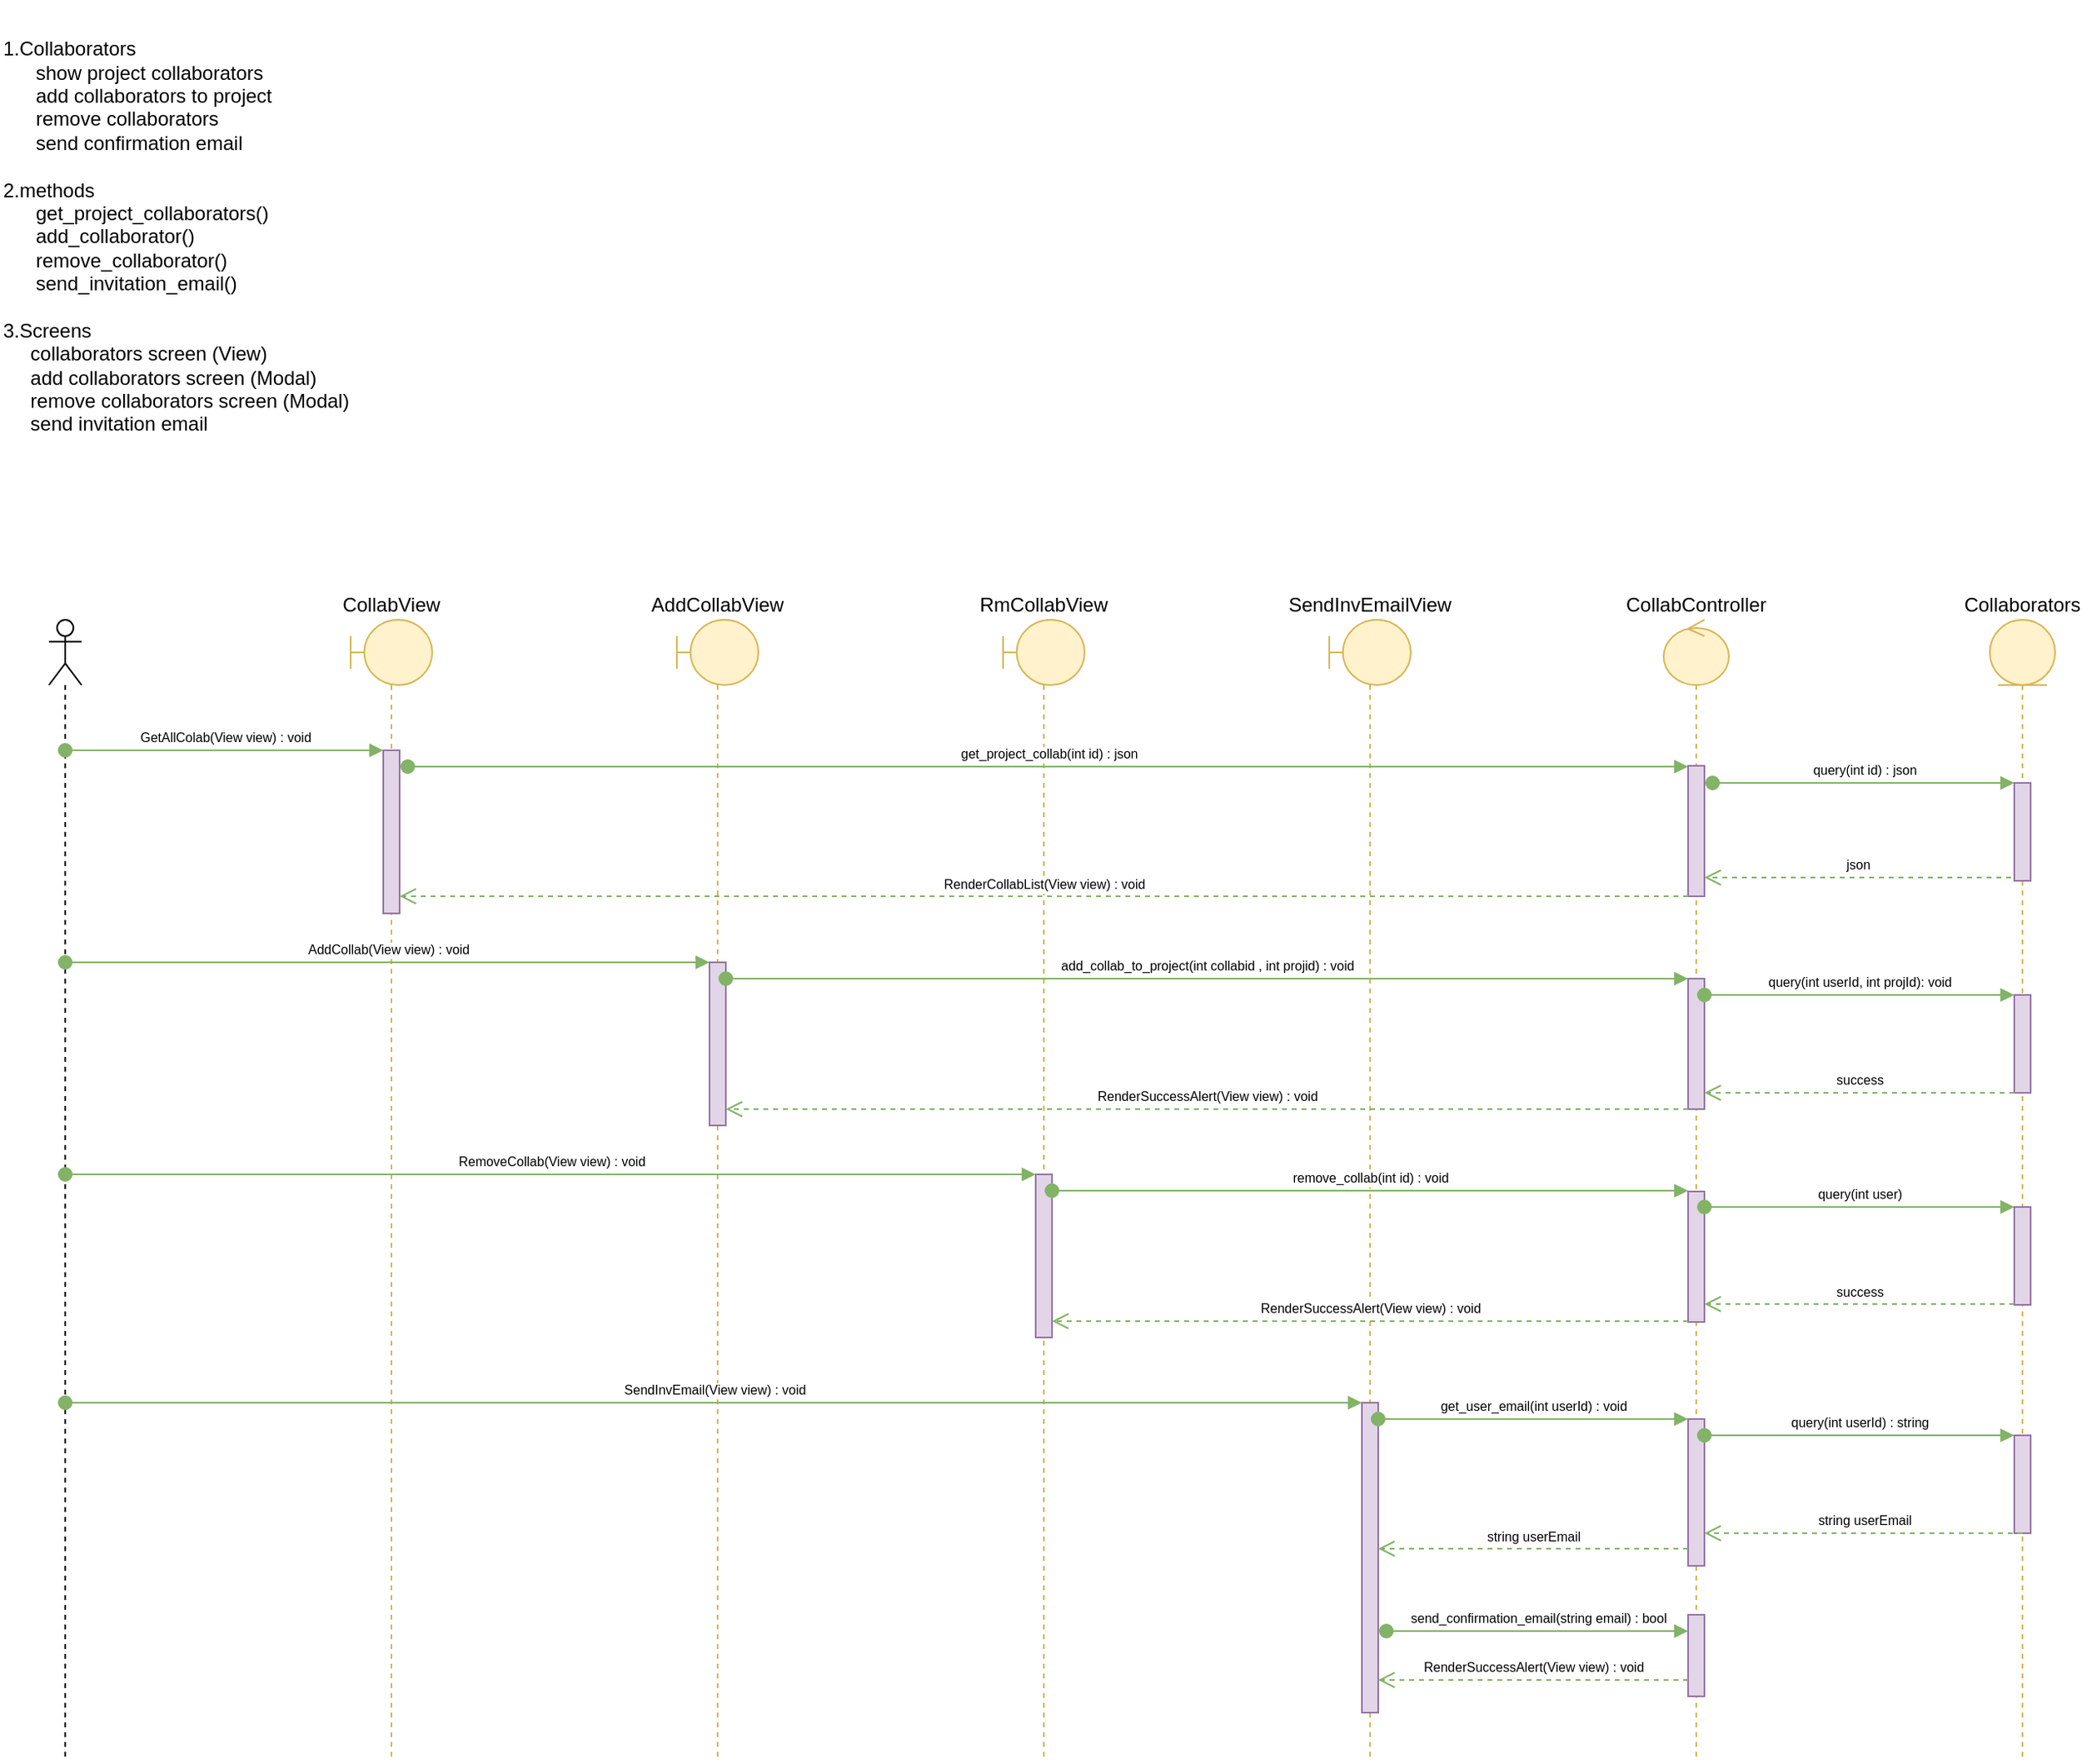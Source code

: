 <mxfile version="10.6.7" type="github"><diagram id="GHZ44tp6X7hKzsTofQmj" name="Page-1"><mxGraphModel dx="1683" dy="835" grid="1" gridSize="10" guides="1" tooltips="1" connect="1" arrows="1" fold="1" page="1" pageScale="1" pageWidth="850" pageHeight="1100" math="0" shadow="0"><root><mxCell id="0"/><mxCell id="1" parent="0"/><mxCell id="GCSjRSkXuxWU2JJScuMy-1" value="" style="shape=umlLifeline;participant=umlActor;perimeter=lifelinePerimeter;whiteSpace=wrap;html=1;container=1;collapsible=0;recursiveResize=0;verticalAlign=top;spacingTop=36;labelBackgroundColor=#ffffff;outlineConnect=0;size=40;" parent="1" vertex="1"><mxGeometry x="30" y="380" width="20" height="700" as="geometry"/></mxCell><mxCell id="GCSjRSkXuxWU2JJScuMy-2" value="&lt;div&gt;1.Collaborators&lt;/div&gt;&lt;div&gt;&amp;nbsp; &amp;nbsp; &amp;nbsp; show project collaborators&lt;/div&gt;&lt;div&gt;&amp;nbsp; &amp;nbsp; &amp;nbsp; add collaborators to project&lt;/div&gt;&lt;div&gt;&amp;nbsp; &amp;nbsp; &amp;nbsp; remove collaborators&lt;/div&gt;&lt;div&gt;&amp;nbsp; &amp;nbsp; &amp;nbsp; send confirmation email&lt;/div&gt;&lt;div&gt;&lt;br&gt;&lt;/div&gt;&lt;div&gt;2.methods&lt;/div&gt;&lt;div&gt;&amp;nbsp; &amp;nbsp; &amp;nbsp; get_project_collaborators()&lt;/div&gt;&lt;div&gt;&amp;nbsp; &amp;nbsp; &amp;nbsp; add_collaborator()&lt;/div&gt;&lt;div&gt;&amp;nbsp; &amp;nbsp; &amp;nbsp; remove_collaborator()&lt;/div&gt;&lt;div&gt;&amp;nbsp; &amp;nbsp; &amp;nbsp; send_invitation_email()&lt;/div&gt;&lt;div&gt;&lt;br&gt;&lt;/div&gt;&lt;div&gt;3.Screens&lt;/div&gt;&lt;div&gt;&amp;nbsp; &amp;nbsp; &amp;nbsp;collaborators screen (View)&lt;/div&gt;&lt;div&gt;&amp;nbsp; &amp;nbsp; &amp;nbsp;add collaborators screen (Modal)&lt;/div&gt;&lt;div&gt;&amp;nbsp; &amp;nbsp; &amp;nbsp;remove collaborators screen (Modal)&lt;/div&gt;&lt;div&gt;&amp;nbsp; &amp;nbsp; &amp;nbsp;send invitation email&lt;/div&gt;" style="text;html=1;strokeColor=none;fillColor=none;align=left;verticalAlign=middle;whiteSpace=wrap;rounded=0;" parent="1" vertex="1"><mxGeometry width="250" height="290" as="geometry"/></mxCell><mxCell id="GCSjRSkXuxWU2JJScuMy-3" value="CollabView" style="shape=umlLifeline;participant=umlBoundary;perimeter=lifelinePerimeter;whiteSpace=wrap;html=1;container=1;collapsible=0;recursiveResize=0;verticalAlign=bottom;spacingTop=36;labelBackgroundColor=#ffffff;outlineConnect=0;labelPosition=center;verticalLabelPosition=top;align=center;fillColor=#fff2cc;strokeColor=#d6b656;" parent="1" vertex="1"><mxGeometry x="215" y="380" width="50" height="700" as="geometry"/></mxCell><mxCell id="GCSjRSkXuxWU2JJScuMy-7" value="" style="html=1;points=[];perimeter=orthogonalPerimeter;align=left;fillColor=#e1d5e7;strokeColor=#9673a6;gradientColor=none;" parent="GCSjRSkXuxWU2JJScuMy-3" vertex="1"><mxGeometry x="20" y="80" width="10" height="100" as="geometry"/></mxCell><mxCell id="GCSjRSkXuxWU2JJScuMy-4" value="AddCollabView" style="shape=umlLifeline;participant=umlBoundary;perimeter=lifelinePerimeter;whiteSpace=wrap;html=1;container=1;collapsible=0;recursiveResize=0;verticalAlign=bottom;spacingTop=36;labelBackgroundColor=#ffffff;outlineConnect=0;labelPosition=center;verticalLabelPosition=top;align=center;fillColor=#fff2cc;strokeColor=#d6b656;" parent="1" vertex="1"><mxGeometry x="415" y="380" width="50" height="700" as="geometry"/></mxCell><mxCell id="GCSjRSkXuxWU2JJScuMy-19" value="" style="html=1;points=[];perimeter=orthogonalPerimeter;fontSize=8;align=left;fillColor=#e1d5e7;strokeColor=#9673a6;gradientColor=none;" parent="GCSjRSkXuxWU2JJScuMy-4" vertex="1"><mxGeometry x="20" y="210" width="10" height="100" as="geometry"/></mxCell><mxCell id="GCSjRSkXuxWU2JJScuMy-5" value="RmCollabView" style="shape=umlLifeline;participant=umlBoundary;perimeter=lifelinePerimeter;whiteSpace=wrap;html=1;container=1;collapsible=0;recursiveResize=0;verticalAlign=bottom;spacingTop=36;labelBackgroundColor=#ffffff;outlineConnect=0;labelPosition=center;verticalLabelPosition=top;align=center;fillColor=#fff2cc;strokeColor=#d6b656;" parent="1" vertex="1"><mxGeometry x="615" y="380" width="50" height="700" as="geometry"/></mxCell><mxCell id="WKBZwhmBb1u5zHbXrdkY-1" value="" style="html=1;points=[];perimeter=orthogonalPerimeter;fontSize=8;align=left;fillColor=#e1d5e7;strokeColor=#9673a6;gradientColor=none;" vertex="1" parent="GCSjRSkXuxWU2JJScuMy-5"><mxGeometry x="20" y="340" width="10" height="100" as="geometry"/></mxCell><mxCell id="GCSjRSkXuxWU2JJScuMy-6" value="SendInvEmailView" style="shape=umlLifeline;participant=umlBoundary;perimeter=lifelinePerimeter;whiteSpace=wrap;html=1;container=1;collapsible=0;recursiveResize=0;verticalAlign=bottom;spacingTop=36;labelBackgroundColor=#ffffff;outlineConnect=0;labelPosition=center;verticalLabelPosition=top;align=center;fillColor=#fff2cc;strokeColor=#d6b656;" parent="1" vertex="1"><mxGeometry x="815" y="380" width="50" height="700" as="geometry"/></mxCell><mxCell id="WKBZwhmBb1u5zHbXrdkY-10" value="" style="html=1;points=[];perimeter=orthogonalPerimeter;fontSize=8;align=left;fillColor=#e1d5e7;strokeColor=#9673a6;gradientColor=none;" vertex="1" parent="GCSjRSkXuxWU2JJScuMy-6"><mxGeometry x="20" y="480" width="10" height="190" as="geometry"/></mxCell><mxCell id="GCSjRSkXuxWU2JJScuMy-8" value="GetAllColab(View view) : void" style="html=1;verticalAlign=bottom;startArrow=oval;endArrow=block;startSize=8;fontSize=8;fillColor=#d5e8d4;strokeColor=#82b366;" parent="1" source="GCSjRSkXuxWU2JJScuMy-1" target="GCSjRSkXuxWU2JJScuMy-7" edge="1"><mxGeometry relative="1" as="geometry"><mxPoint x="75" y="460" as="sourcePoint"/><Array as="points"><mxPoint x="70" y="460"/></Array></mxGeometry></mxCell><mxCell id="GCSjRSkXuxWU2JJScuMy-9" value="CollabController" style="shape=umlLifeline;participant=umlControl;perimeter=lifelinePerimeter;whiteSpace=wrap;html=1;container=1;collapsible=0;recursiveResize=0;verticalAlign=bottom;spacingTop=36;labelBackgroundColor=#ffffff;outlineConnect=0;align=center;labelPosition=center;verticalLabelPosition=top;fillColor=#fff2cc;strokeColor=#d6b656;" parent="1" vertex="1"><mxGeometry x="1020" y="380" width="40" height="700" as="geometry"/></mxCell><mxCell id="GCSjRSkXuxWU2JJScuMy-12" value="" style="html=1;points=[];perimeter=orthogonalPerimeter;align=left;fillColor=#e1d5e7;strokeColor=#9673a6;gradientColor=none;" parent="GCSjRSkXuxWU2JJScuMy-9" vertex="1"><mxGeometry x="15" y="89.5" width="10" height="80" as="geometry"/></mxCell><mxCell id="GCSjRSkXuxWU2JJScuMy-21" value="" style="html=1;points=[];perimeter=orthogonalPerimeter;fontSize=8;align=left;fillColor=#e1d5e7;strokeColor=#9673a6;gradientColor=none;" parent="GCSjRSkXuxWU2JJScuMy-9" vertex="1"><mxGeometry x="15" y="220" width="10" height="80" as="geometry"/></mxCell><mxCell id="WKBZwhmBb1u5zHbXrdkY-4" value="" style="html=1;points=[];perimeter=orthogonalPerimeter;fontSize=8;align=left;fillColor=#e1d5e7;strokeColor=#9673a6;gradientColor=none;" vertex="1" parent="GCSjRSkXuxWU2JJScuMy-9"><mxGeometry x="15" y="350.5" width="10" height="80" as="geometry"/></mxCell><mxCell id="WKBZwhmBb1u5zHbXrdkY-14" value="" style="html=1;points=[];perimeter=orthogonalPerimeter;fontSize=8;align=left;fillColor=#e1d5e7;strokeColor=#9673a6;gradientColor=none;" vertex="1" parent="GCSjRSkXuxWU2JJScuMy-9"><mxGeometry x="15" y="490" width="10" height="90" as="geometry"/></mxCell><mxCell id="WKBZwhmBb1u5zHbXrdkY-24" value="" style="html=1;points=[];perimeter=orthogonalPerimeter;fontSize=8;align=left;fillColor=#e1d5e7;strokeColor=#9673a6;gradientColor=none;" vertex="1" parent="GCSjRSkXuxWU2JJScuMy-9"><mxGeometry x="15" y="610" width="10" height="50" as="geometry"/></mxCell><mxCell id="GCSjRSkXuxWU2JJScuMy-11" value="Collaborators" style="shape=umlLifeline;participant=umlEntity;perimeter=lifelinePerimeter;whiteSpace=wrap;html=1;container=1;collapsible=0;recursiveResize=0;verticalAlign=bottom;spacingTop=36;labelBackgroundColor=#ffffff;outlineConnect=0;align=center;labelPosition=center;verticalLabelPosition=top;fillColor=#fff2cc;strokeColor=#d6b656;" parent="1" vertex="1"><mxGeometry x="1220" y="380" width="40" height="700" as="geometry"/></mxCell><mxCell id="GCSjRSkXuxWU2JJScuMy-15" value="" style="html=1;points=[];perimeter=orthogonalPerimeter;fontSize=8;align=left;fillColor=#e1d5e7;strokeColor=#9673a6;gradientColor=none;" parent="GCSjRSkXuxWU2JJScuMy-11" vertex="1"><mxGeometry x="15" y="100" width="10" height="60" as="geometry"/></mxCell><mxCell id="GCSjRSkXuxWU2JJScuMy-16" value="query(int id) : json" style="html=1;verticalAlign=bottom;startArrow=oval;endArrow=block;startSize=8;fontSize=8;fillColor=#d5e8d4;strokeColor=#82b366;" parent="GCSjRSkXuxWU2JJScuMy-11" target="GCSjRSkXuxWU2JJScuMy-15" edge="1"><mxGeometry relative="1" as="geometry"><mxPoint x="-170" y="100" as="sourcePoint"/></mxGeometry></mxCell><mxCell id="GCSjRSkXuxWU2JJScuMy-24" value="" style="html=1;points=[];perimeter=orthogonalPerimeter;fontSize=8;align=left;fillColor=#e1d5e7;strokeColor=#9673a6;gradientColor=none;" parent="GCSjRSkXuxWU2JJScuMy-11" vertex="1"><mxGeometry x="15" y="230" width="10" height="60" as="geometry"/></mxCell><mxCell id="WKBZwhmBb1u5zHbXrdkY-6" value="" style="html=1;points=[];perimeter=orthogonalPerimeter;fontSize=8;align=left;fillColor=#e1d5e7;strokeColor=#9673a6;gradientColor=none;" vertex="1" parent="GCSjRSkXuxWU2JJScuMy-11"><mxGeometry x="15" y="360" width="10" height="60" as="geometry"/></mxCell><mxCell id="WKBZwhmBb1u5zHbXrdkY-17" value="" style="html=1;points=[];perimeter=orthogonalPerimeter;fontSize=8;align=left;fillColor=#e1d5e7;strokeColor=#9673a6;gradientColor=none;" vertex="1" parent="GCSjRSkXuxWU2JJScuMy-11"><mxGeometry x="15" y="500" width="10" height="60" as="geometry"/></mxCell><mxCell id="GCSjRSkXuxWU2JJScuMy-13" value="get_project_collab(int id) : json" style="html=1;verticalAlign=bottom;startArrow=oval;endArrow=block;startSize=8;fontSize=8;fillColor=#d5e8d4;strokeColor=#82b366;" parent="1" target="GCSjRSkXuxWU2JJScuMy-12" edge="1"><mxGeometry relative="1" as="geometry"><mxPoint x="250" y="470" as="sourcePoint"/></mxGeometry></mxCell><mxCell id="GCSjRSkXuxWU2JJScuMy-17" value="json" style="html=1;verticalAlign=bottom;endArrow=open;dashed=1;endSize=8;fontSize=8;fillColor=#d5e8d4;strokeColor=#82b366;" parent="1" target="GCSjRSkXuxWU2JJScuMy-12" edge="1"><mxGeometry relative="1" as="geometry"><mxPoint x="1233" y="538" as="sourcePoint"/><mxPoint x="1130" y="530" as="targetPoint"/></mxGeometry></mxCell><mxCell id="GCSjRSkXuxWU2JJScuMy-18" value="RenderCollabList(View view) : void" style="html=1;verticalAlign=bottom;endArrow=open;dashed=1;endSize=8;fontSize=8;fillColor=#d5e8d4;strokeColor=#82b366;" parent="1" target="GCSjRSkXuxWU2JJScuMy-7" edge="1"><mxGeometry relative="1" as="geometry"><mxPoint x="1035" y="549.5" as="sourcePoint"/><mxPoint x="280" y="550" as="targetPoint"/></mxGeometry></mxCell><mxCell id="GCSjRSkXuxWU2JJScuMy-20" value="AddCollab(View view) : void" style="html=1;verticalAlign=bottom;startArrow=oval;endArrow=block;startSize=8;fontSize=8;fillColor=#d5e8d4;strokeColor=#82b366;" parent="1" source="GCSjRSkXuxWU2JJScuMy-1" target="GCSjRSkXuxWU2JJScuMy-19" edge="1"><mxGeometry relative="1" as="geometry"><mxPoint x="50" y="600" as="sourcePoint"/><Array as="points"><mxPoint x="230" y="590"/></Array></mxGeometry></mxCell><mxCell id="GCSjRSkXuxWU2JJScuMy-22" value="add_collab_to_project(int collabid , int projid) : void" style="html=1;verticalAlign=bottom;startArrow=oval;endArrow=block;startSize=8;fontSize=8;fillColor=#d5e8d4;strokeColor=#82b366;" parent="1" source="GCSjRSkXuxWU2JJScuMy-19" target="GCSjRSkXuxWU2JJScuMy-21" edge="1"><mxGeometry relative="1" as="geometry"><mxPoint x="460" y="600" as="sourcePoint"/><Array as="points"><mxPoint x="740" y="600"/></Array></mxGeometry></mxCell><mxCell id="GCSjRSkXuxWU2JJScuMy-25" value="query(int userId, int projId): void" style="html=1;verticalAlign=bottom;startArrow=oval;endArrow=block;startSize=8;fontSize=8;fillColor=#d5e8d4;strokeColor=#82b366;" parent="1" source="GCSjRSkXuxWU2JJScuMy-21" target="GCSjRSkXuxWU2JJScuMy-24" edge="1"><mxGeometry relative="1" as="geometry"><mxPoint x="1175" y="610" as="sourcePoint"/><Array as="points"><mxPoint x="1140" y="610"/></Array></mxGeometry></mxCell><mxCell id="GCSjRSkXuxWU2JJScuMy-27" value="success" style="html=1;verticalAlign=bottom;endArrow=open;dashed=1;endSize=8;fontSize=8;fillColor=#d5e8d4;strokeColor=#82b366;" parent="1" target="GCSjRSkXuxWU2JJScuMy-21" edge="1"><mxGeometry relative="1" as="geometry"><mxPoint x="1235" y="670" as="sourcePoint"/><mxPoint x="1155" y="670" as="targetPoint"/></mxGeometry></mxCell><mxCell id="GCSjRSkXuxWU2JJScuMy-28" value="RenderSuccessAlert(View view) : void" style="html=1;verticalAlign=bottom;endArrow=open;dashed=1;endSize=8;fontSize=8;fillColor=#d5e8d4;strokeColor=#82b366;" parent="1" target="GCSjRSkXuxWU2JJScuMy-19" edge="1"><mxGeometry relative="1" as="geometry"><mxPoint x="1035" y="680" as="sourcePoint"/><mxPoint x="450" y="680" as="targetPoint"/></mxGeometry></mxCell><mxCell id="WKBZwhmBb1u5zHbXrdkY-2" value="RemoveCollab(View view) : void" style="html=1;verticalAlign=bottom;startArrow=oval;endArrow=block;startSize=8;fontSize=8;fillColor=#d5e8d4;strokeColor=#82b366;" edge="1" target="WKBZwhmBb1u5zHbXrdkY-1" parent="1" source="GCSjRSkXuxWU2JJScuMy-1"><mxGeometry relative="1" as="geometry"><mxPoint x="540" y="720" as="sourcePoint"/><Array as="points"><mxPoint x="340" y="720"/></Array></mxGeometry></mxCell><mxCell id="WKBZwhmBb1u5zHbXrdkY-5" value="remove_collab(int id) : void&lt;br&gt;" style="html=1;verticalAlign=bottom;startArrow=oval;startFill=1;endArrow=block;startSize=8;fontSize=8;fillColor=#d5e8d4;strokeColor=#82b366;" edge="1" parent="1" source="WKBZwhmBb1u5zHbXrdkY-1"><mxGeometry width="60" relative="1" as="geometry"><mxPoint x="975" y="730" as="sourcePoint"/><mxPoint x="1035" y="730" as="targetPoint"/></mxGeometry></mxCell><mxCell id="WKBZwhmBb1u5zHbXrdkY-7" value="query(int user)" style="html=1;verticalAlign=bottom;startArrow=oval;startFill=1;endArrow=block;startSize=8;fontSize=8;fillColor=#d5e8d4;strokeColor=#82b366;" edge="1" parent="1" source="WKBZwhmBb1u5zHbXrdkY-4"><mxGeometry width="60" relative="1" as="geometry"><mxPoint x="1175" y="740" as="sourcePoint"/><mxPoint x="1235" y="740" as="targetPoint"/></mxGeometry></mxCell><mxCell id="WKBZwhmBb1u5zHbXrdkY-8" value="success" style="html=1;verticalAlign=bottom;endArrow=open;dashed=1;endSize=8;fontSize=8;fillColor=#d5e8d4;strokeColor=#82b366;" edge="1" parent="1"><mxGeometry relative="1" as="geometry"><mxPoint x="1235" y="799.5" as="sourcePoint"/><mxPoint x="1045" y="799.5" as="targetPoint"/></mxGeometry></mxCell><mxCell id="WKBZwhmBb1u5zHbXrdkY-9" value="RenderSuccessAlert(View view) : void" style="html=1;verticalAlign=bottom;endArrow=open;dashed=1;endSize=8;fontSize=8;fillColor=#d5e8d4;strokeColor=#82b366;" edge="1" parent="1" target="WKBZwhmBb1u5zHbXrdkY-1"><mxGeometry relative="1" as="geometry"><mxPoint x="1035" y="810" as="sourcePoint"/><mxPoint x="845" y="810" as="targetPoint"/></mxGeometry></mxCell><mxCell id="WKBZwhmBb1u5zHbXrdkY-11" value="SendInvEmail(View view) : void" style="html=1;verticalAlign=bottom;startArrow=oval;endArrow=block;startSize=8;fontSize=8;fillColor=#d5e8d4;strokeColor=#82b366;" edge="1" target="WKBZwhmBb1u5zHbXrdkY-10" parent="1" source="GCSjRSkXuxWU2JJScuMy-1"><mxGeometry relative="1" as="geometry"><mxPoint x="775" y="860" as="sourcePoint"/></mxGeometry></mxCell><mxCell id="WKBZwhmBb1u5zHbXrdkY-15" value="get_user_email(int userId) : void" style="html=1;verticalAlign=bottom;startArrow=oval;endArrow=block;startSize=8;fontSize=8;fillColor=#d5e8d4;strokeColor=#82b366;" edge="1" target="WKBZwhmBb1u5zHbXrdkY-14" parent="1" source="WKBZwhmBb1u5zHbXrdkY-10"><mxGeometry relative="1" as="geometry"><mxPoint x="975" y="870" as="sourcePoint"/><Array as="points"><mxPoint x="940" y="870"/></Array></mxGeometry></mxCell><mxCell id="WKBZwhmBb1u5zHbXrdkY-18" value="query(int userId) : string" style="html=1;verticalAlign=bottom;startArrow=oval;endArrow=block;startSize=8;fontSize=8;fillColor=#d5e8d4;strokeColor=#82b366;" edge="1" target="WKBZwhmBb1u5zHbXrdkY-17" parent="1" source="WKBZwhmBb1u5zHbXrdkY-14"><mxGeometry relative="1" as="geometry"><mxPoint x="1175" y="870" as="sourcePoint"/><Array as="points"><mxPoint x="1140" y="880"/></Array></mxGeometry></mxCell><mxCell id="WKBZwhmBb1u5zHbXrdkY-19" value="string userEmail" style="html=1;verticalAlign=bottom;endArrow=open;dashed=1;endSize=8;fontSize=8;fillColor=#d5e8d4;strokeColor=#82b366;" edge="1" parent="1" target="WKBZwhmBb1u5zHbXrdkY-14"><mxGeometry relative="1" as="geometry"><mxPoint x="1240" y="940" as="sourcePoint"/><mxPoint x="1160" y="940" as="targetPoint"/></mxGeometry></mxCell><mxCell id="WKBZwhmBb1u5zHbXrdkY-21" value="string userEmail" style="html=1;verticalAlign=bottom;endArrow=open;dashed=1;endSize=8;fontSize=8;fillColor=#d5e8d4;strokeColor=#82b366;" edge="1" parent="1" source="WKBZwhmBb1u5zHbXrdkY-14"><mxGeometry relative="1" as="geometry"><mxPoint x="1020" y="950" as="sourcePoint"/><mxPoint x="845.0" y="949.5" as="targetPoint"/></mxGeometry></mxCell><mxCell id="WKBZwhmBb1u5zHbXrdkY-22" value="send_confirmation_email(string email) : bool" style="html=1;verticalAlign=bottom;startArrow=oval;startFill=1;endArrow=block;startSize=8;fontSize=8;fillColor=#d5e8d4;strokeColor=#82b366;" edge="1" parent="1" target="WKBZwhmBb1u5zHbXrdkY-24"><mxGeometry width="60" relative="1" as="geometry"><mxPoint x="850" y="1000" as="sourcePoint"/><mxPoint x="910" y="980" as="targetPoint"/></mxGeometry></mxCell><mxCell id="WKBZwhmBb1u5zHbXrdkY-23" value="RenderSuccessAlert(View view) : void" style="html=1;verticalAlign=bottom;endArrow=open;dashed=1;endSize=8;fontSize=8;fillColor=#d5e8d4;strokeColor=#82b366;" edge="1" parent="1" target="WKBZwhmBb1u5zHbXrdkY-10"><mxGeometry relative="1" as="geometry"><mxPoint x="1035" y="1030" as="sourcePoint"/><mxPoint x="955" y="1010" as="targetPoint"/></mxGeometry></mxCell></root></mxGraphModel></diagram></mxfile>